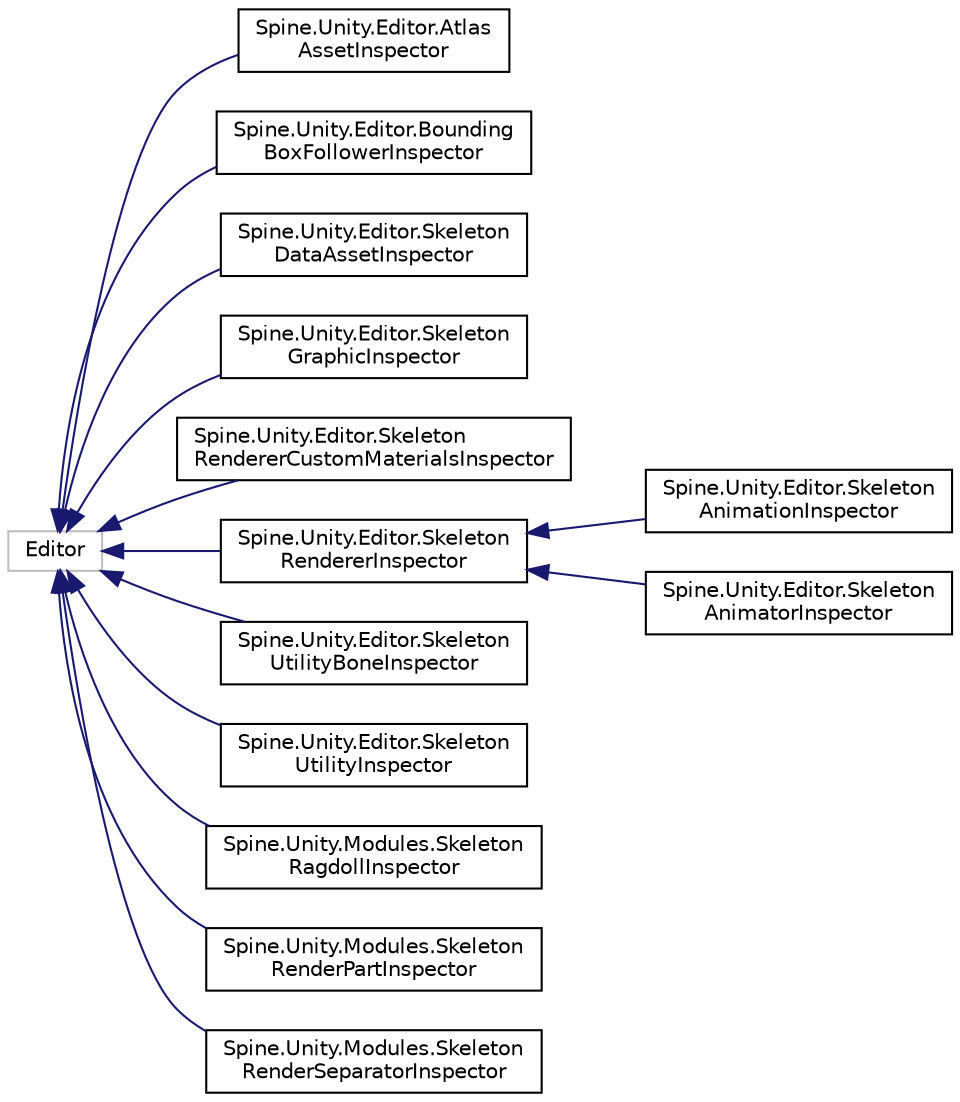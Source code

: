 digraph "그래픽컬한 클래스 계통도"
{
 // LATEX_PDF_SIZE
  edge [fontname="Helvetica",fontsize="10",labelfontname="Helvetica",labelfontsize="10"];
  node [fontname="Helvetica",fontsize="10",shape=record];
  rankdir="LR";
  Node286 [label="Editor",height=0.2,width=0.4,color="grey75", fillcolor="white", style="filled",tooltip=" "];
  Node286 -> Node0 [dir="back",color="midnightblue",fontsize="10",style="solid",fontname="Helvetica"];
  Node0 [label="Spine.Unity.Editor.Atlas\lAssetInspector",height=0.2,width=0.4,color="black", fillcolor="white", style="filled",URL="$class_spine_1_1_unity_1_1_editor_1_1_atlas_asset_inspector.html",tooltip=" "];
  Node286 -> Node288 [dir="back",color="midnightblue",fontsize="10",style="solid",fontname="Helvetica"];
  Node288 [label="Spine.Unity.Editor.Bounding\lBoxFollowerInspector",height=0.2,width=0.4,color="black", fillcolor="white", style="filled",URL="$class_spine_1_1_unity_1_1_editor_1_1_bounding_box_follower_inspector.html",tooltip=" "];
  Node286 -> Node289 [dir="back",color="midnightblue",fontsize="10",style="solid",fontname="Helvetica"];
  Node289 [label="Spine.Unity.Editor.Skeleton\lDataAssetInspector",height=0.2,width=0.4,color="black", fillcolor="white", style="filled",URL="$class_spine_1_1_unity_1_1_editor_1_1_skeleton_data_asset_inspector.html",tooltip=" "];
  Node286 -> Node290 [dir="back",color="midnightblue",fontsize="10",style="solid",fontname="Helvetica"];
  Node290 [label="Spine.Unity.Editor.Skeleton\lGraphicInspector",height=0.2,width=0.4,color="black", fillcolor="white", style="filled",URL="$class_spine_1_1_unity_1_1_editor_1_1_skeleton_graphic_inspector.html",tooltip=" "];
  Node286 -> Node291 [dir="back",color="midnightblue",fontsize="10",style="solid",fontname="Helvetica"];
  Node291 [label="Spine.Unity.Editor.Skeleton\lRendererCustomMaterialsInspector",height=0.2,width=0.4,color="black", fillcolor="white", style="filled",URL="$class_spine_1_1_unity_1_1_editor_1_1_skeleton_renderer_custom_materials_inspector.html",tooltip=" "];
  Node286 -> Node292 [dir="back",color="midnightblue",fontsize="10",style="solid",fontname="Helvetica"];
  Node292 [label="Spine.Unity.Editor.Skeleton\lRendererInspector",height=0.2,width=0.4,color="black", fillcolor="white", style="filled",URL="$class_spine_1_1_unity_1_1_editor_1_1_skeleton_renderer_inspector.html",tooltip=" "];
  Node292 -> Node293 [dir="back",color="midnightblue",fontsize="10",style="solid",fontname="Helvetica"];
  Node293 [label="Spine.Unity.Editor.Skeleton\lAnimationInspector",height=0.2,width=0.4,color="black", fillcolor="white", style="filled",URL="$class_spine_1_1_unity_1_1_editor_1_1_skeleton_animation_inspector.html",tooltip=" "];
  Node292 -> Node294 [dir="back",color="midnightblue",fontsize="10",style="solid",fontname="Helvetica"];
  Node294 [label="Spine.Unity.Editor.Skeleton\lAnimatorInspector",height=0.2,width=0.4,color="black", fillcolor="white", style="filled",URL="$class_spine_1_1_unity_1_1_editor_1_1_skeleton_animator_inspector.html",tooltip=" "];
  Node286 -> Node295 [dir="back",color="midnightblue",fontsize="10",style="solid",fontname="Helvetica"];
  Node295 [label="Spine.Unity.Editor.Skeleton\lUtilityBoneInspector",height=0.2,width=0.4,color="black", fillcolor="white", style="filled",URL="$class_spine_1_1_unity_1_1_editor_1_1_skeleton_utility_bone_inspector.html",tooltip=" "];
  Node286 -> Node296 [dir="back",color="midnightblue",fontsize="10",style="solid",fontname="Helvetica"];
  Node296 [label="Spine.Unity.Editor.Skeleton\lUtilityInspector",height=0.2,width=0.4,color="black", fillcolor="white", style="filled",URL="$class_spine_1_1_unity_1_1_editor_1_1_skeleton_utility_inspector.html",tooltip=" "];
  Node286 -> Node297 [dir="back",color="midnightblue",fontsize="10",style="solid",fontname="Helvetica"];
  Node297 [label="Spine.Unity.Modules.Skeleton\lRagdollInspector",height=0.2,width=0.4,color="black", fillcolor="white", style="filled",URL="$class_spine_1_1_unity_1_1_modules_1_1_skeleton_ragdoll_inspector.html",tooltip=" "];
  Node286 -> Node298 [dir="back",color="midnightblue",fontsize="10",style="solid",fontname="Helvetica"];
  Node298 [label="Spine.Unity.Modules.Skeleton\lRenderPartInspector",height=0.2,width=0.4,color="black", fillcolor="white", style="filled",URL="$class_spine_1_1_unity_1_1_modules_1_1_skeleton_render_part_inspector.html",tooltip=" "];
  Node286 -> Node299 [dir="back",color="midnightblue",fontsize="10",style="solid",fontname="Helvetica"];
  Node299 [label="Spine.Unity.Modules.Skeleton\lRenderSeparatorInspector",height=0.2,width=0.4,color="black", fillcolor="white", style="filled",URL="$class_spine_1_1_unity_1_1_modules_1_1_skeleton_render_separator_inspector.html",tooltip=" "];
}
